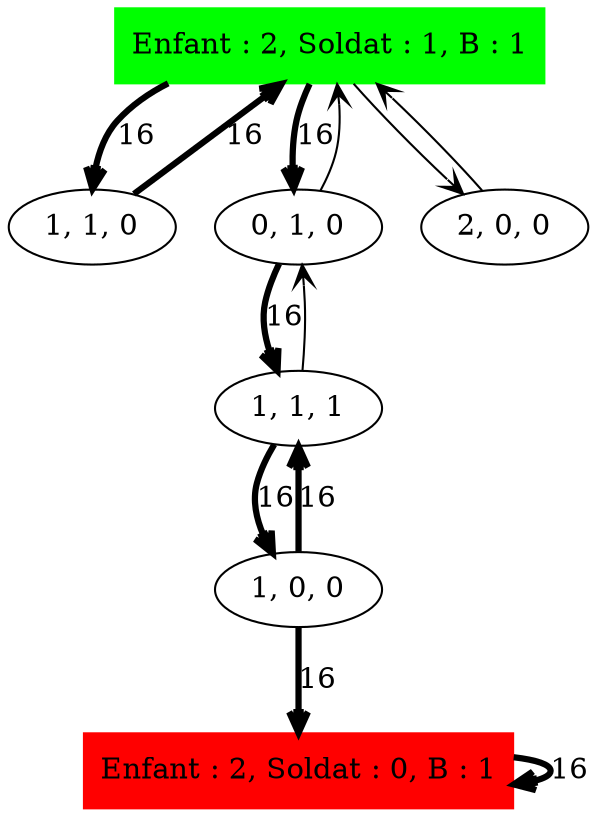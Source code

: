 digraph Soldat_Sol_ {
	initial [label="Enfant : 2, Soldat : 1, B : 1" color=green shape=box style=filled]
	final [label="Enfant : 2, Soldat : 0, B : 1" color=red shape=box style=filled]
	initial -> "1, 1, 0" [label=16 arrowhead=open penwidth=3]
	initial -> "0, 1, 0" [label=16 arrowhead=open penwidth=3]
	initial -> "2, 0, 0" [arrowhead=open]
	"2, 0, 0" -> initial [arrowhead=open]
	"0, 1, 0" -> "1, 1, 1" [label=16 arrowhead=open penwidth=3]
	"0, 1, 0" -> initial [arrowhead=open]
	"1, 1, 1" -> "0, 1, 0" [arrowhead=open]
	"1, 1, 1" -> "1, 0, 0" [label=16 arrowhead=open penwidth=3]
	"1, 0, 0" -> final [label=16 arrowhead=open penwidth=3]
	"1, 0, 0" -> "1, 1, 1" [label=16 arrowhead=open penwidth=3]
	final -> final [label=16 arrowhead=open penwidth=3]
	"1, 1, 0" -> initial [label=16 arrowhead=open penwidth=3]
}
